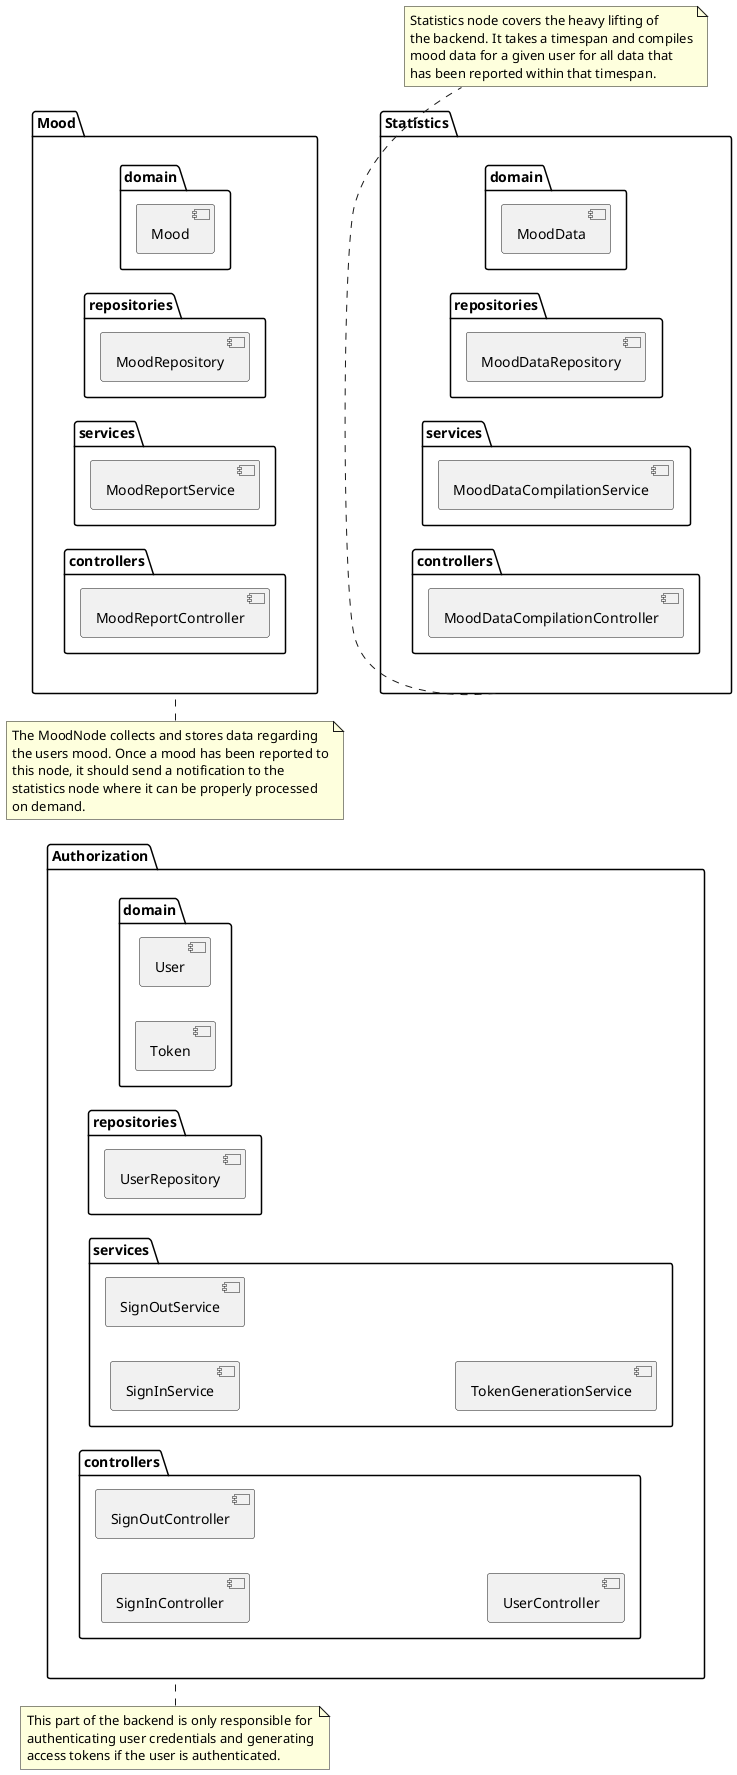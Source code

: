 @startuml
left to right direction
package "Authorization" as authNode {
    package "domain" as authDomain {
        [User]
        [Token]
    }
    package "repositories" as authRepos {
        [UserRepository]
    }
    package "services" as authServices {
        [SignInService]
        [SignOutService]
        [TokenGenerationService]
    }
    package "controllers" as authControllers {
        [SignInController]
        [SignOutController]
        [UserController]
    }
}

note top of authNode 
This part of the backend is only responsible for
authenticating user credentials and generating
access tokens if the user is authenticated.
end note

package "Mood" as moodNode {
    package "domain" as moodDomain {
        [Mood]
    }
    package "repositories" as moodRepos {
        [MoodRepository]
    }
    package "services" as moodServices {
        [MoodReportService]
    }
    package "controllers" as moodControllers {
        [MoodReportController]
    }
}

note top of moodNode 
The MoodNode collects and stores data regarding
the users mood. Once a mood has been reported to
this node, it should send a notification to the
statistics node where it can be properly processed
on demand.
end note

package "Statistics" as statisticsNode {
    package "domain" as statisticsDomain {
        [MoodData]
    }
    package "repositories" as statisticsRepos {
        [MoodDataRepository]
    }
    package "services" as statisticsServices {
        [MoodDataCompilationService]
    }
    package "controllers" as statisticsControllers {
        [MoodDataCompilationController]
    }
}

note bottom of statisticsNode 
Statistics node covers the heavy lifting of 
the backend. It takes a timespan and compiles
mood data for a given user for all data that
has been reported within that timespan. 
end note

moodNode -[hidden]-> statisticsNode
@enduml